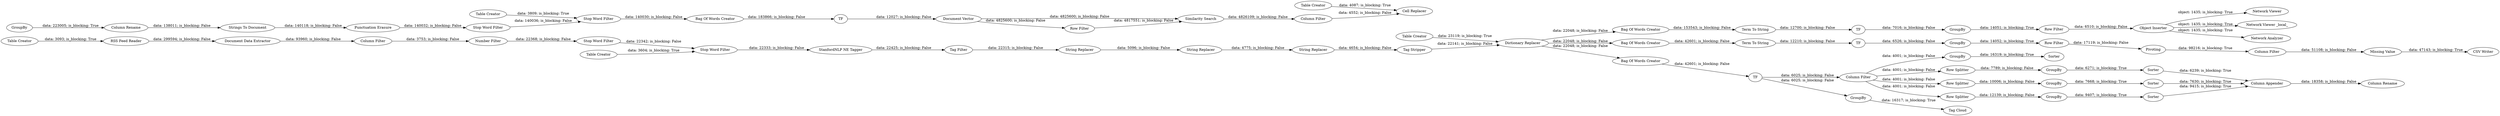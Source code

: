 digraph {
	"-1457488406633798884_309" [label="Table Creator"]
	"1815607160333359862_277" [label=Sorter]
	"-5022260011498120254_323" [label=TF]
	"5611277299704677401_340" [label="Stop Word Filter"]
	"1815607160333359862_271" [label="Column Appender"]
	"-5022260011498120254_333" [label=GroupBy]
	"4748886517227560536_18" [label="Stop Word Filter"]
	"-3381251885546871853_252" [label="String Replacer"]
	"1815607160333359862_7" [label="Tag Cloud"]
	"-5022260011498120254_316" [label="Column Filter"]
	"-5022260011498120254_319" [label=GroupBy]
	"4987547351468234392_245" [label=TF]
	"4987547351468234392_325" [label=GroupBy]
	"1815607160333359862_259" [label="Column Filter"]
	"1815607160333359862_262" [label=GroupBy]
	"1815607160333359862_260" [label=GroupBy]
	"-5022260011498120254_326" [label="Row Filter"]
	"1815607160333359862_9" [label=TF]
	"-5022260011498120254_303" [label=Pivoting]
	"7469179680521000405_5" [label="RSS Feed Reader"]
	"1815607160333359862_275" [label=GroupBy]
	"4987547351468234392_253" [label="Term To String"]
	"5611277299704677401_341" [label="Table Creator"]
	"4748886517227560536_16" [label="Stop Word Filter"]
	"1815607160333359862_280" [label=Sorter]
	"-5022260011498120254_344" [label="Table Creator"]
	"1815607160333359862_264" [label="Row Splitter"]
	"4987547351468234392_244" [label="Bag Of Words Creator"]
	"1815607160333359862_266" [label="Row Splitter"]
	"5611277299704677401_336" [label="Punctuation Erasure"]
	"-5022260011498120254_313" [label="Similarity Search"]
	"-5022260011498120254_315" [label="Row Filter"]
	"4987547351468234392_222" [label="Object Inserter"]
	"5611277299704677401_337" [label="Stop Word Filter"]
	"1815607160333359862_261" [label="Row Splitter"]
	"-5022260011498120254_320" [label="Column Rename"]
	"-5022260011498120254_322" [label="Bag Of Words Creator"]
	"4987547351468234392_328" [label="Network Viewer"]
	"4748886517227560536_14" [label="Number Filter"]
	"-5022260011498120254_345" [label="Cell Replacer"]
	"-5022260011498120254_327" [label="Bag Of Words Creator"]
	"-3381251885546871853_250" [label="String Replacer"]
	"7469179680521000405_8" [label="Document Data Extractor"]
	"4987547351468234392_242" [label="Network Viewer _local_"]
	"-5022260011498120254_334" [label="Term To String"]
	"-5022260011498120254_314" [label="Document Vector"]
	"-3381251885546871853_251" [label="String Replacer"]
	"1815607160333359862_278" [label=Sorter]
	"1815607160333359862_279" [label="Column Rename"]
	"7469179680521000405_7" [label="Column Filter"]
	"1815607160333359862_276" [label=Sorter]
	"-5022260011498120254_321" [label="Strings To Document"]
	"4987547351468234392_327" [label="Network Analyzer"]
	"-1457488406633798884_308" [label="Dictionary Replacer"]
	"7469179680521000405_6" [label="Table Creator"]
	"1815607160333359862_8" [label="Bag Of Words Creator"]
	"-5022260011498120254_307" [label="Column Filter"]
	"4748886517227560536_19" [label="Table Creator"]
	"1815607160333359862_274" [label=GroupBy]
	"-5022260011498120254_325" [label="Missing Value"]
	"-5022260011498120254_328" [label=TF]
	"1815607160333359862_273" [label=GroupBy]
	"-3381251885546871853_248" [label="Tag Stripper"]
	"4748886517227560536_20" [label="StanfordNLP NE Tagger"]
	"4748886517227560536_12" [label="Tag Filter"]
	"-5022260011498120254_332" [label="CSV Writer"]
	"4987547351468234392_326" [label="Row Filter"]
	"4987547351468234392_222" -> "4987547351468234392_327" [label="object: 1435; is_blocking: True"]
	"-3381251885546871853_248" -> "-1457488406633798884_308" [label="data: 22141; is_blocking: False"]
	"5611277299704677401_337" -> "5611277299704677401_340" [label="data: 140036; is_blocking: False"]
	"1815607160333359862_259" -> "1815607160333359862_266" [label="data: 4001; is_blocking: False"]
	"1815607160333359862_266" -> "1815607160333359862_275" [label="data: 10006; is_blocking: False"]
	"-5022260011498120254_321" -> "5611277299704677401_336" [label="data: 140118; is_blocking: False"]
	"4987547351468234392_245" -> "4987547351468234392_325" [label="data: 7016; is_blocking: False"]
	"-3381251885546871853_251" -> "-3381251885546871853_252" [label="data: 4775; is_blocking: False"]
	"-3381251885546871853_252" -> "-3381251885546871853_248" [label="data: 4654; is_blocking: False"]
	"1815607160333359862_259" -> "1815607160333359862_264" [label="data: 4001; is_blocking: False"]
	"4748886517227560536_16" -> "4748886517227560536_18" [label="data: 22342; is_blocking: False"]
	"1815607160333359862_261" -> "1815607160333359862_273" [label="data: 12139; is_blocking: False"]
	"1815607160333359862_275" -> "1815607160333359862_278" [label="data: 7668; is_blocking: True"]
	"1815607160333359862_278" -> "1815607160333359862_271" [label="data: 7630; is_blocking: True"]
	"-5022260011498120254_320" -> "-5022260011498120254_321" [label="data: 138011; is_blocking: False"]
	"-1457488406633798884_308" -> "4987547351468234392_244" [label="data: 22048; is_blocking: False"]
	"4987547351468234392_222" -> "4987547351468234392_328" [label="object: 1435; is_blocking: True"]
	"1815607160333359862_276" -> "1815607160333359862_271" [label="data: 9415; is_blocking: True"]
	"1815607160333359862_9" -> "1815607160333359862_262" [label="data: 6025; is_blocking: False"]
	"5611277299704677401_341" -> "5611277299704677401_340" [label="data: 3809; is_blocking: True"]
	"-5022260011498120254_319" -> "-5022260011498120254_320" [label="data: 223005; is_blocking: True"]
	"1815607160333359862_259" -> "1815607160333359862_261" [label="data: 4001; is_blocking: False"]
	"-5022260011498120254_327" -> "-5022260011498120254_334" [label="data: 42601; is_blocking: False"]
	"-5022260011498120254_303" -> "-5022260011498120254_307" [label="data: 98216; is_blocking: True"]
	"-5022260011498120254_333" -> "-5022260011498120254_326" [label="data: 14052; is_blocking: True"]
	"7469179680521000405_8" -> "7469179680521000405_7" [label="data: 93960; is_blocking: False"]
	"-1457488406633798884_309" -> "-1457488406633798884_308" [label="data: 23119; is_blocking: True"]
	"4748886517227560536_19" -> "4748886517227560536_18" [label="data: 3604; is_blocking: True"]
	"4987547351468234392_326" -> "4987547351468234392_222" [label="data: 6510; is_blocking: False"]
	"1815607160333359862_8" -> "1815607160333359862_9" [label="data: 42601; is_blocking: False"]
	"1815607160333359862_264" -> "1815607160333359862_274" [label="data: 7789; is_blocking: False"]
	"1815607160333359862_274" -> "1815607160333359862_277" [label="data: 6271; is_blocking: True"]
	"1815607160333359862_259" -> "1815607160333359862_260" [label="data: 4001; is_blocking: False"]
	"-5022260011498120254_315" -> "-5022260011498120254_313" [label="data: 4817551; is_blocking: False"]
	"-5022260011498120254_316" -> "-5022260011498120254_345" [label="data: 4552; is_blocking: False"]
	"-5022260011498120254_323" -> "-5022260011498120254_314" [label="data: 12027; is_blocking: False"]
	"1815607160333359862_9" -> "1815607160333359862_259" [label="data: 6025; is_blocking: False"]
	"-5022260011498120254_314" -> "-5022260011498120254_315" [label="data: 4825600; is_blocking: False"]
	"4987547351468234392_244" -> "4987547351468234392_253" [label="data: 153543; is_blocking: False"]
	"4987547351468234392_222" -> "4987547351468234392_242" [label="object: 1435; is_blocking: True"]
	"7469179680521000405_6" -> "7469179680521000405_5" [label="data: 3093; is_blocking: True"]
	"-1457488406633798884_308" -> "-5022260011498120254_327" [label="data: 22048; is_blocking: False"]
	"4987547351468234392_253" -> "4987547351468234392_245" [label="data: 12700; is_blocking: False"]
	"4748886517227560536_18" -> "4748886517227560536_20" [label="data: 22333; is_blocking: False"]
	"-5022260011498120254_326" -> "-5022260011498120254_303" [label="data: 17119; is_blocking: False"]
	"-5022260011498120254_344" -> "-5022260011498120254_345" [label="data: 4087; is_blocking: True"]
	"-1457488406633798884_308" -> "1815607160333359862_8" [label="data: 22048; is_blocking: False"]
	"4987547351468234392_325" -> "4987547351468234392_326" [label="data: 14051; is_blocking: True"]
	"1815607160333359862_277" -> "1815607160333359862_271" [label="data: 6239; is_blocking: True"]
	"7469179680521000405_7" -> "4748886517227560536_14" [label="data: 3753; is_blocking: False"]
	"-3381251885546871853_250" -> "-3381251885546871853_251" [label="data: 5096; is_blocking: False"]
	"5611277299704677401_336" -> "5611277299704677401_337" [label="data: 140032; is_blocking: False"]
	"-5022260011498120254_307" -> "-5022260011498120254_325" [label="data: 51108; is_blocking: False"]
	"-5022260011498120254_325" -> "-5022260011498120254_332" [label="data: 47143; is_blocking: True"]
	"5611277299704677401_340" -> "-5022260011498120254_322" [label="data: 140030; is_blocking: False"]
	"-5022260011498120254_334" -> "-5022260011498120254_328" [label="data: 12210; is_blocking: False"]
	"1815607160333359862_273" -> "1815607160333359862_276" [label="data: 9407; is_blocking: True"]
	"1815607160333359862_271" -> "1815607160333359862_279" [label="data: 18358; is_blocking: False"]
	"1815607160333359862_260" -> "1815607160333359862_280" [label="data: 16319; is_blocking: True"]
	"1815607160333359862_262" -> "1815607160333359862_7" [label="data: 16317; is_blocking: True"]
	"-5022260011498120254_328" -> "-5022260011498120254_333" [label="data: 6526; is_blocking: False"]
	"-5022260011498120254_314" -> "-5022260011498120254_313" [label="data: 4825600; is_blocking: False"]
	"7469179680521000405_5" -> "7469179680521000405_8" [label="data: 299594; is_blocking: False"]
	"4748886517227560536_14" -> "4748886517227560536_16" [label="data: 22368; is_blocking: False"]
	"4748886517227560536_12" -> "-3381251885546871853_250" [label="data: 22315; is_blocking: False"]
	"-5022260011498120254_322" -> "-5022260011498120254_323" [label="data: 183866; is_blocking: False"]
	"4748886517227560536_20" -> "4748886517227560536_12" [label="data: 22425; is_blocking: False"]
	"-5022260011498120254_313" -> "-5022260011498120254_316" [label="data: 4826109; is_blocking: False"]
	rankdir=LR
}
